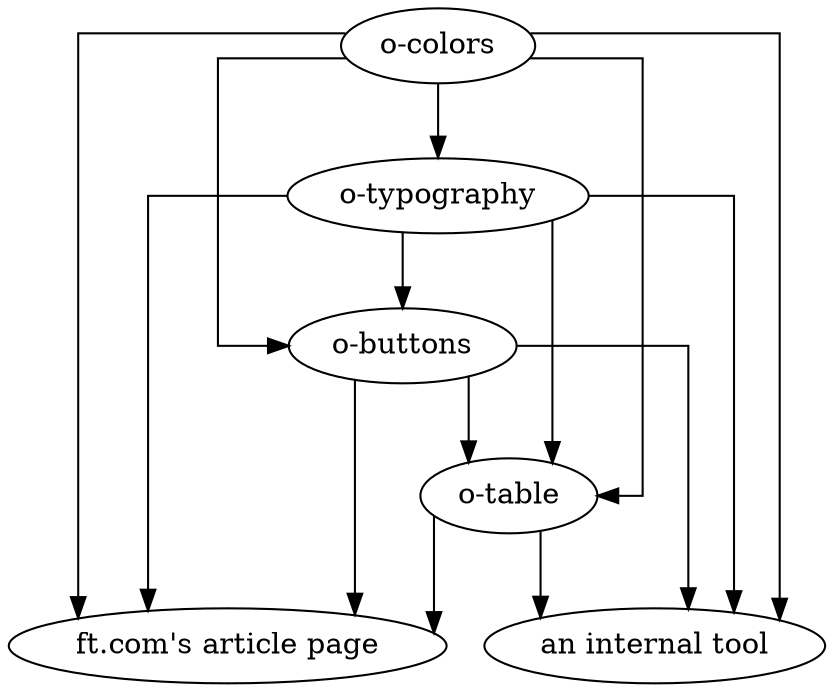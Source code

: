 digraph {
    splines=ortho
    concentrate=true

    "o-colors" -> "o-typography"
    "o-colors" -> "o-buttons"
    "o-typography" -> "o-buttons"
    "o-colors" -> "o-table"
    "o-typography" -> "o-table"
    "o-buttons" -> "o-table"
    "o-colors" -> "ft.com's article page"
    "o-typography" -> "ft.com's article page"
    "o-buttons" -> "ft.com's article page"
    "o-buttons" -> "ft.com's article page"
    "o-table" -> "ft.com's article page"

    "o-colors" -> "an internal tool"
    "o-typography" -> "an internal tool"
    "o-buttons" -> "an internal tool"
    "o-buttons" -> "an internal tool"
    "o-table" -> "an internal tool"

}
